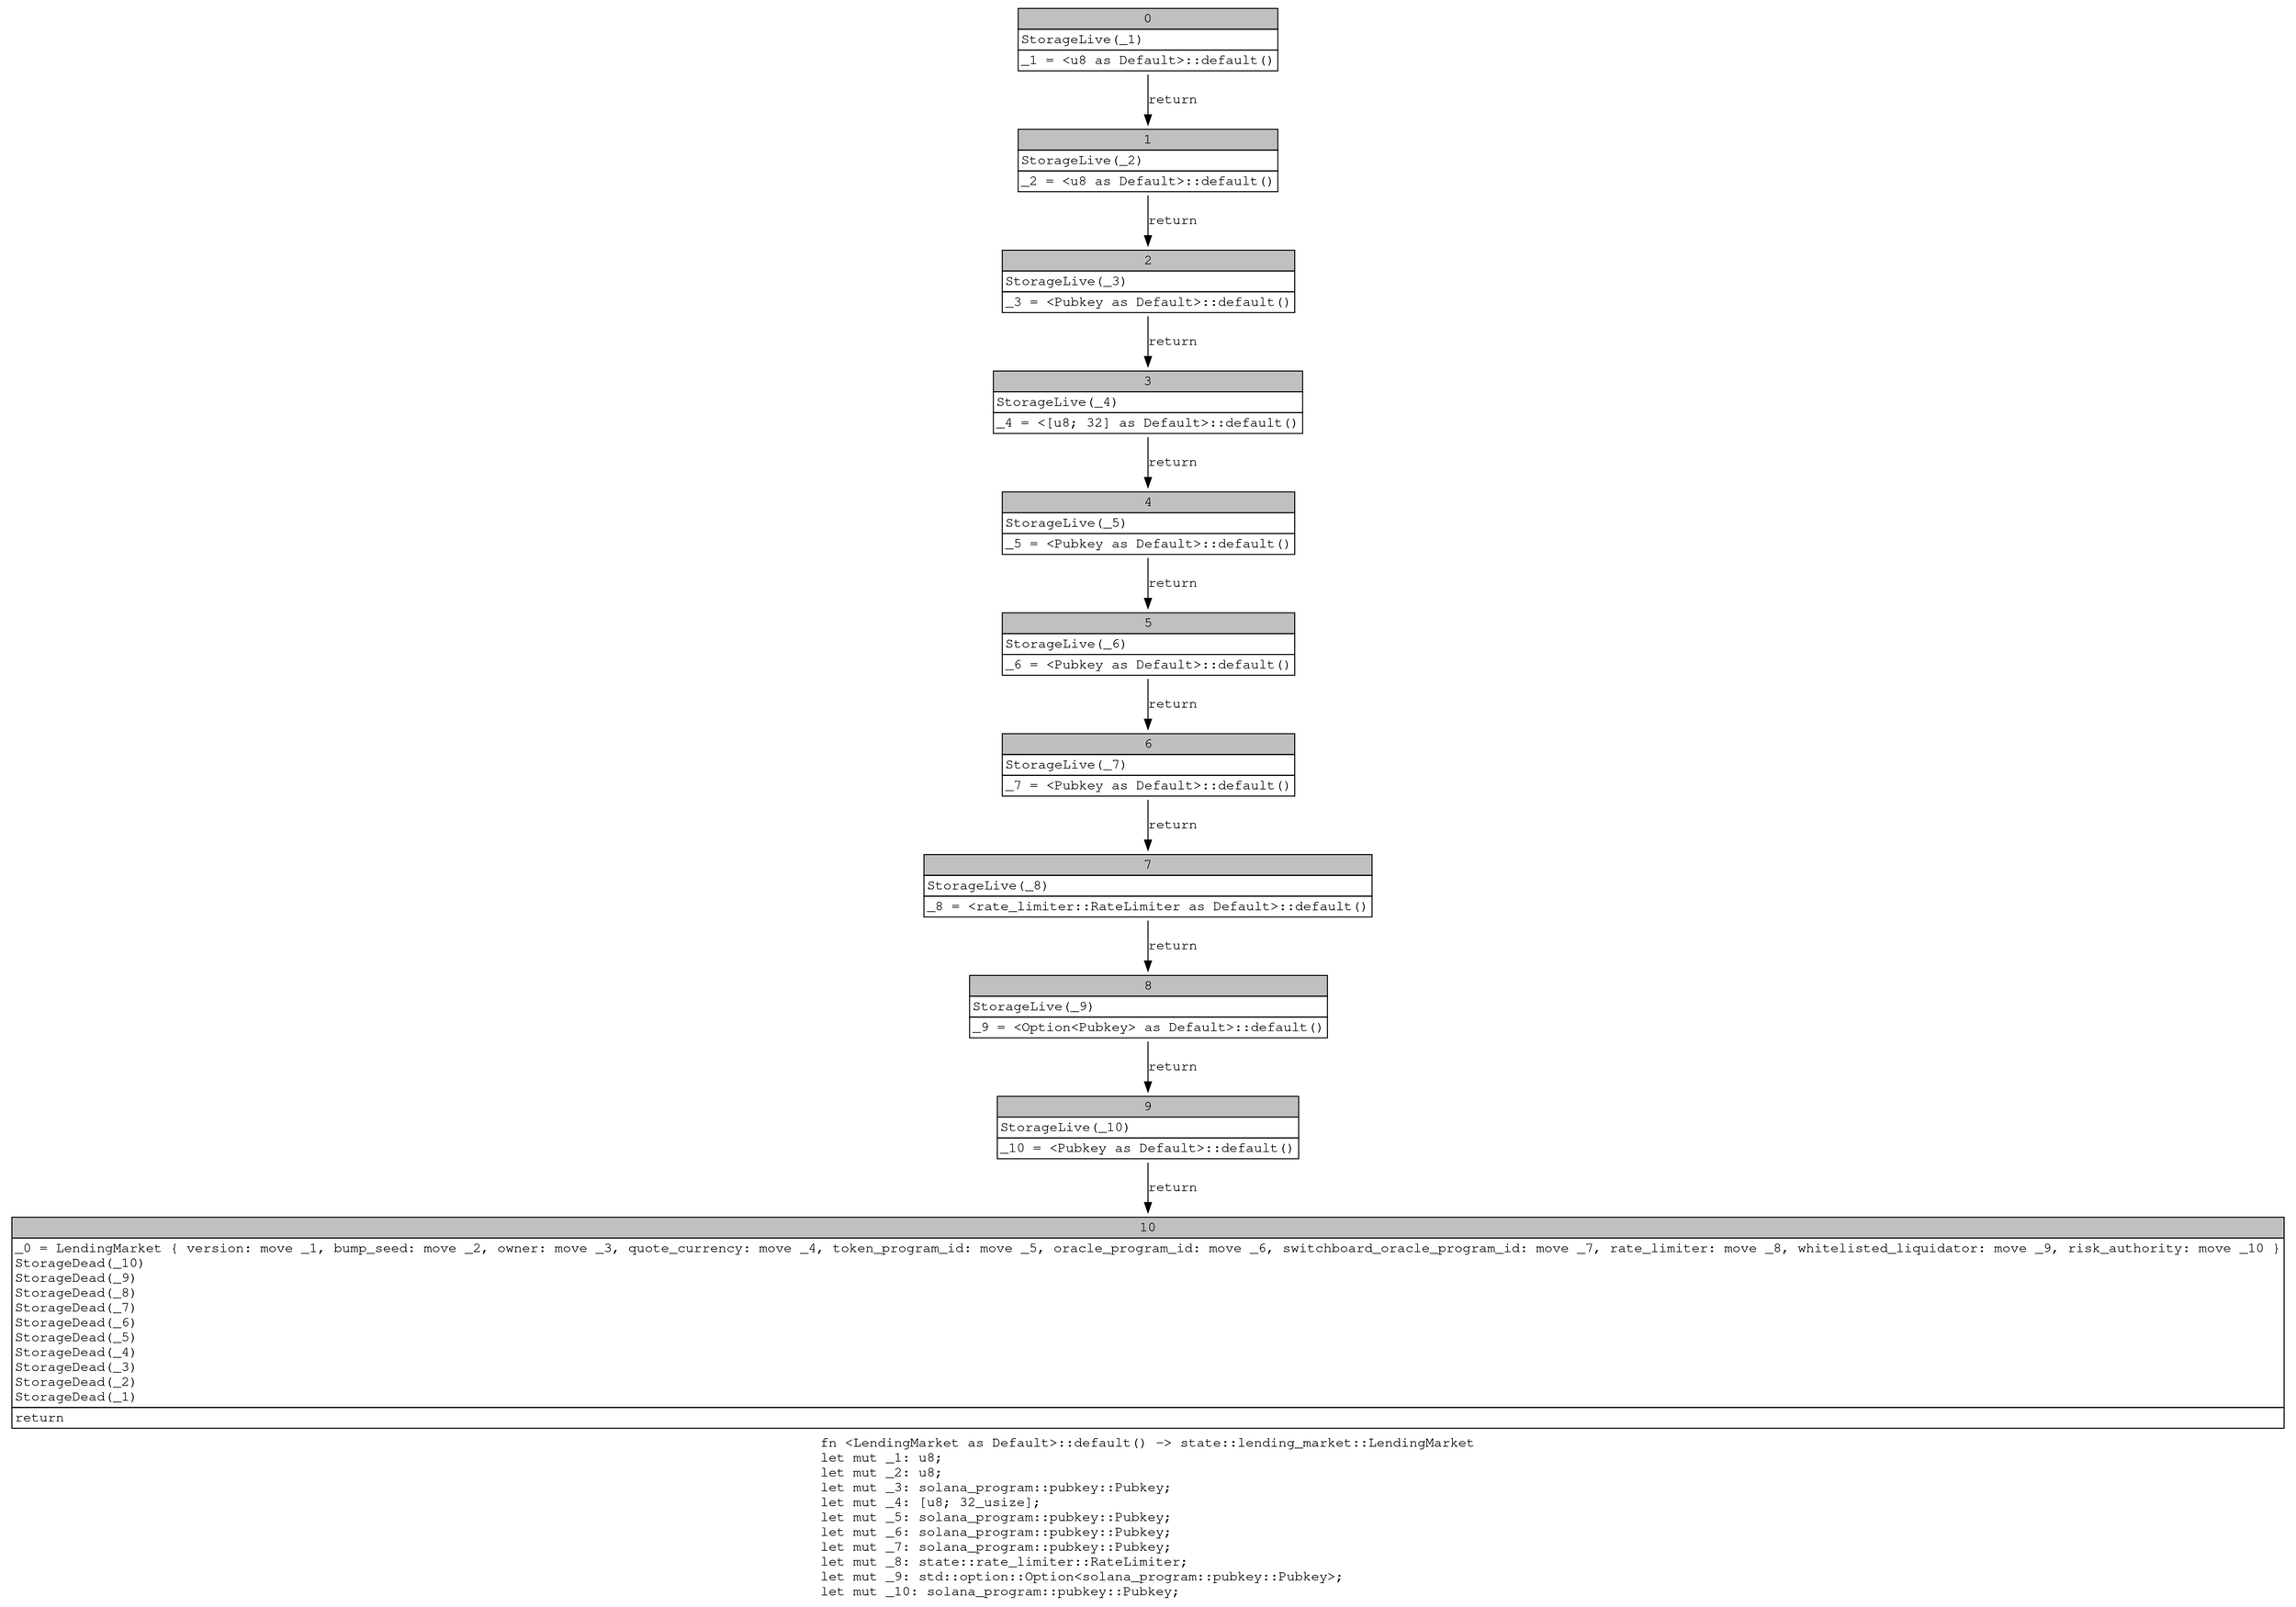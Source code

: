 digraph Mir_0_1866 {
    graph [fontname="Courier, monospace"];
    node [fontname="Courier, monospace"];
    edge [fontname="Courier, monospace"];
    label=<fn &lt;LendingMarket as Default&gt;::default() -&gt; state::lending_market::LendingMarket<br align="left"/>let mut _1: u8;<br align="left"/>let mut _2: u8;<br align="left"/>let mut _3: solana_program::pubkey::Pubkey;<br align="left"/>let mut _4: [u8; 32_usize];<br align="left"/>let mut _5: solana_program::pubkey::Pubkey;<br align="left"/>let mut _6: solana_program::pubkey::Pubkey;<br align="left"/>let mut _7: solana_program::pubkey::Pubkey;<br align="left"/>let mut _8: state::rate_limiter::RateLimiter;<br align="left"/>let mut _9: std::option::Option&lt;solana_program::pubkey::Pubkey&gt;;<br align="left"/>let mut _10: solana_program::pubkey::Pubkey;<br align="left"/>>;
    bb0__0_1866 [shape="none", label=<<table border="0" cellborder="1" cellspacing="0"><tr><td bgcolor="gray" align="center" colspan="1">0</td></tr><tr><td align="left" balign="left">StorageLive(_1)<br/></td></tr><tr><td align="left">_1 = &lt;u8 as Default&gt;::default()</td></tr></table>>];
    bb1__0_1866 [shape="none", label=<<table border="0" cellborder="1" cellspacing="0"><tr><td bgcolor="gray" align="center" colspan="1">1</td></tr><tr><td align="left" balign="left">StorageLive(_2)<br/></td></tr><tr><td align="left">_2 = &lt;u8 as Default&gt;::default()</td></tr></table>>];
    bb2__0_1866 [shape="none", label=<<table border="0" cellborder="1" cellspacing="0"><tr><td bgcolor="gray" align="center" colspan="1">2</td></tr><tr><td align="left" balign="left">StorageLive(_3)<br/></td></tr><tr><td align="left">_3 = &lt;Pubkey as Default&gt;::default()</td></tr></table>>];
    bb3__0_1866 [shape="none", label=<<table border="0" cellborder="1" cellspacing="0"><tr><td bgcolor="gray" align="center" colspan="1">3</td></tr><tr><td align="left" balign="left">StorageLive(_4)<br/></td></tr><tr><td align="left">_4 = &lt;[u8; 32] as Default&gt;::default()</td></tr></table>>];
    bb4__0_1866 [shape="none", label=<<table border="0" cellborder="1" cellspacing="0"><tr><td bgcolor="gray" align="center" colspan="1">4</td></tr><tr><td align="left" balign="left">StorageLive(_5)<br/></td></tr><tr><td align="left">_5 = &lt;Pubkey as Default&gt;::default()</td></tr></table>>];
    bb5__0_1866 [shape="none", label=<<table border="0" cellborder="1" cellspacing="0"><tr><td bgcolor="gray" align="center" colspan="1">5</td></tr><tr><td align="left" balign="left">StorageLive(_6)<br/></td></tr><tr><td align="left">_6 = &lt;Pubkey as Default&gt;::default()</td></tr></table>>];
    bb6__0_1866 [shape="none", label=<<table border="0" cellborder="1" cellspacing="0"><tr><td bgcolor="gray" align="center" colspan="1">6</td></tr><tr><td align="left" balign="left">StorageLive(_7)<br/></td></tr><tr><td align="left">_7 = &lt;Pubkey as Default&gt;::default()</td></tr></table>>];
    bb7__0_1866 [shape="none", label=<<table border="0" cellborder="1" cellspacing="0"><tr><td bgcolor="gray" align="center" colspan="1">7</td></tr><tr><td align="left" balign="left">StorageLive(_8)<br/></td></tr><tr><td align="left">_8 = &lt;rate_limiter::RateLimiter as Default&gt;::default()</td></tr></table>>];
    bb8__0_1866 [shape="none", label=<<table border="0" cellborder="1" cellspacing="0"><tr><td bgcolor="gray" align="center" colspan="1">8</td></tr><tr><td align="left" balign="left">StorageLive(_9)<br/></td></tr><tr><td align="left">_9 = &lt;Option&lt;Pubkey&gt; as Default&gt;::default()</td></tr></table>>];
    bb9__0_1866 [shape="none", label=<<table border="0" cellborder="1" cellspacing="0"><tr><td bgcolor="gray" align="center" colspan="1">9</td></tr><tr><td align="left" balign="left">StorageLive(_10)<br/></td></tr><tr><td align="left">_10 = &lt;Pubkey as Default&gt;::default()</td></tr></table>>];
    bb10__0_1866 [shape="none", label=<<table border="0" cellborder="1" cellspacing="0"><tr><td bgcolor="gray" align="center" colspan="1">10</td></tr><tr><td align="left" balign="left">_0 = LendingMarket { version: move _1, bump_seed: move _2, owner: move _3, quote_currency: move _4, token_program_id: move _5, oracle_program_id: move _6, switchboard_oracle_program_id: move _7, rate_limiter: move _8, whitelisted_liquidator: move _9, risk_authority: move _10 }<br/>StorageDead(_10)<br/>StorageDead(_9)<br/>StorageDead(_8)<br/>StorageDead(_7)<br/>StorageDead(_6)<br/>StorageDead(_5)<br/>StorageDead(_4)<br/>StorageDead(_3)<br/>StorageDead(_2)<br/>StorageDead(_1)<br/></td></tr><tr><td align="left">return</td></tr></table>>];
    bb0__0_1866 -> bb1__0_1866 [label="return"];
    bb1__0_1866 -> bb2__0_1866 [label="return"];
    bb2__0_1866 -> bb3__0_1866 [label="return"];
    bb3__0_1866 -> bb4__0_1866 [label="return"];
    bb4__0_1866 -> bb5__0_1866 [label="return"];
    bb5__0_1866 -> bb6__0_1866 [label="return"];
    bb6__0_1866 -> bb7__0_1866 [label="return"];
    bb7__0_1866 -> bb8__0_1866 [label="return"];
    bb8__0_1866 -> bb9__0_1866 [label="return"];
    bb9__0_1866 -> bb10__0_1866 [label="return"];
}
